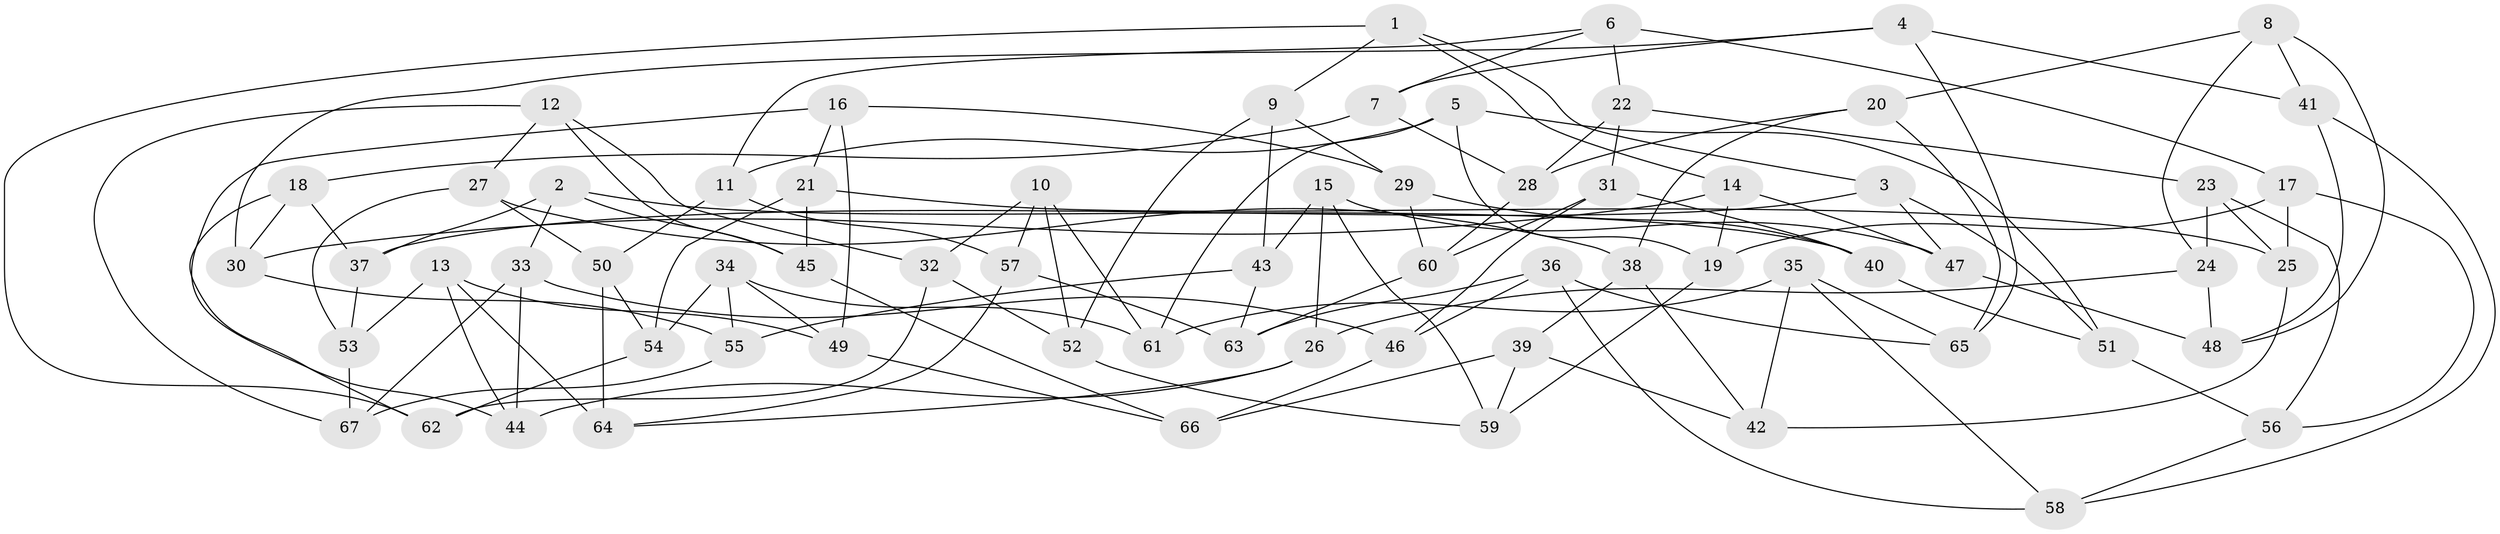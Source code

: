 // Generated by graph-tools (version 1.1) at 2025/50/03/09/25 03:50:45]
// undirected, 67 vertices, 134 edges
graph export_dot {
graph [start="1"]
  node [color=gray90,style=filled];
  1;
  2;
  3;
  4;
  5;
  6;
  7;
  8;
  9;
  10;
  11;
  12;
  13;
  14;
  15;
  16;
  17;
  18;
  19;
  20;
  21;
  22;
  23;
  24;
  25;
  26;
  27;
  28;
  29;
  30;
  31;
  32;
  33;
  34;
  35;
  36;
  37;
  38;
  39;
  40;
  41;
  42;
  43;
  44;
  45;
  46;
  47;
  48;
  49;
  50;
  51;
  52;
  53;
  54;
  55;
  56;
  57;
  58;
  59;
  60;
  61;
  62;
  63;
  64;
  65;
  66;
  67;
  1 -- 3;
  1 -- 14;
  1 -- 62;
  1 -- 9;
  2 -- 40;
  2 -- 37;
  2 -- 45;
  2 -- 33;
  3 -- 37;
  3 -- 51;
  3 -- 47;
  4 -- 41;
  4 -- 65;
  4 -- 7;
  4 -- 30;
  5 -- 61;
  5 -- 19;
  5 -- 11;
  5 -- 51;
  6 -- 7;
  6 -- 11;
  6 -- 17;
  6 -- 22;
  7 -- 28;
  7 -- 18;
  8 -- 41;
  8 -- 48;
  8 -- 20;
  8 -- 24;
  9 -- 29;
  9 -- 52;
  9 -- 43;
  10 -- 32;
  10 -- 52;
  10 -- 61;
  10 -- 57;
  11 -- 57;
  11 -- 50;
  12 -- 45;
  12 -- 32;
  12 -- 67;
  12 -- 27;
  13 -- 49;
  13 -- 53;
  13 -- 64;
  13 -- 44;
  14 -- 19;
  14 -- 30;
  14 -- 47;
  15 -- 26;
  15 -- 59;
  15 -- 47;
  15 -- 43;
  16 -- 49;
  16 -- 44;
  16 -- 21;
  16 -- 29;
  17 -- 56;
  17 -- 25;
  17 -- 19;
  18 -- 62;
  18 -- 37;
  18 -- 30;
  19 -- 59;
  20 -- 28;
  20 -- 38;
  20 -- 65;
  21 -- 54;
  21 -- 45;
  21 -- 25;
  22 -- 28;
  22 -- 31;
  22 -- 23;
  23 -- 24;
  23 -- 56;
  23 -- 25;
  24 -- 26;
  24 -- 48;
  25 -- 42;
  26 -- 44;
  26 -- 64;
  27 -- 38;
  27 -- 50;
  27 -- 53;
  28 -- 60;
  29 -- 40;
  29 -- 60;
  30 -- 55;
  31 -- 46;
  31 -- 60;
  31 -- 40;
  32 -- 52;
  32 -- 62;
  33 -- 44;
  33 -- 46;
  33 -- 67;
  34 -- 61;
  34 -- 49;
  34 -- 55;
  34 -- 54;
  35 -- 58;
  35 -- 61;
  35 -- 42;
  35 -- 65;
  36 -- 63;
  36 -- 46;
  36 -- 58;
  36 -- 65;
  37 -- 53;
  38 -- 39;
  38 -- 42;
  39 -- 59;
  39 -- 66;
  39 -- 42;
  40 -- 51;
  41 -- 48;
  41 -- 58;
  43 -- 63;
  43 -- 55;
  45 -- 66;
  46 -- 66;
  47 -- 48;
  49 -- 66;
  50 -- 64;
  50 -- 54;
  51 -- 56;
  52 -- 59;
  53 -- 67;
  54 -- 62;
  55 -- 67;
  56 -- 58;
  57 -- 64;
  57 -- 63;
  60 -- 63;
}
